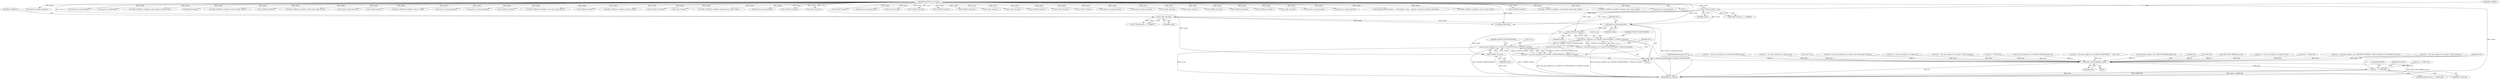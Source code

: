 digraph "0_php_124fb22a13fafa3648e4e15b4f207c7096d8155e@pointer" {
"1001440" [label="(Call,convert_to_string_ex(zvalue))"];
"1001060" [label="(Call,Z_TYPE_P(zvalue))"];
"1001056" [label="(Call,Z_TYPE_P(zvalue))"];
"1000120" [label="(MethodParameterIn,zval *zvalue)"];
"1001449" [label="(Call,Z_STRLEN_P(zvalue))"];
"1001444" [label="(Call,curl_easy_setopt(ch->cp, CURLOPT_POSTFIELDSIZE, Z_STRLEN_P(zvalue)))"];
"1001442" [label="(Call,error = curl_easy_setopt(ch->cp, CURLOPT_POSTFIELDSIZE, Z_STRLEN_P(zvalue)))"];
"1001453" [label="(Call,curl_easy_setopt(ch->cp, CURLOPT_COPYPOSTFIELDS, Z_STRVAL_P(zvalue)))"];
"1001451" [label="(Call,error = curl_easy_setopt(ch->cp, CURLOPT_COPYPOSTFIELDS, Z_STRVAL_P(zvalue)))"];
"1001913" [label="(Call,SAVE_CURL_ERROR(ch, error))"];
"1001917" [label="(Call,error != CURLE_OK)"];
"1001458" [label="(Call,Z_STRVAL_P(zvalue))"];
"1001748" [label="(Call,convert_to_string_ex(zvalue))"];
"1001468" [label="(Call,curl_easy_setopt(ch->cp, CURLOPT_PROGRESSDATA, ch))"];
"1001059" [label="(Call,Z_TYPE_P(zvalue) == IS_OBJECT)"];
"1001441" [label="(Identifier,zvalue)"];
"1001918" [label="(Identifier,error)"];
"1000270" [label="(Call,convert_to_long_ex(zvalue))"];
"1000130" [label="(Call,convert_to_long(zvalue))"];
"1000659" [label="(Call,ZVAL_COPY(&ch->handlers->write_header->stream, zvalue))"];
"1000868" [label="(Call,HASH_OF(zvalue))"];
"1001914" [label="(Identifier,ch)"];
"1000543" [label="(Call,ZVAL_COPY(&ch->handlers->write->stream, zvalue))"];
"1001789" [label="(Call,(void *)ch)"];
"1001055" [label="(Call,Z_TYPE_P(zvalue) == IS_ARRAY)"];
"1000378" [label="(Call,Z_STRVAL_P(zvalue))"];
"1001457" [label="(Identifier,CURLOPT_COPYPOSTFIELDS)"];
"1001651" [label="(Call,ZVAL_COPY(&ch->handlers->write->func_name, zvalue))"];
"1001439" [label="(Block,)"];
"1001062" [label="(Identifier,IS_OBJECT)"];
"1001917" [label="(Call,error != CURLE_OK)"];
"1001688" [label="(Call,convert_to_long_ex(zvalue))"];
"1001919" [label="(Identifier,CURLE_OK)"];
"1001440" [label="(Call,convert_to_string_ex(zvalue))"];
"1000999" [label="(Call,Z_LVAL_P(zvalue))"];
"1000824" [label="(Call,ZVAL_COPY(&ch->handlers->std_err, zvalue))"];
"1000361" [label="(Call,convert_to_string_ex(zvalue))"];
"1000316" [label="(Call,convert_to_string_ex(zvalue))"];
"1000367" [label="(Call,Z_STRVAL_P(zvalue))"];
"1001397" [label="(Call,SAVE_CURL_ERROR(ch, error))"];
"1001573" [label="(Call,ZVAL_COPY(&ch->handlers->read->func_name, zvalue))"];
"1001058" [label="(Identifier,IS_ARRAY)"];
"1000121" [label="(Block,)"];
"1001764" [label="(Call,Z_STRVAL_P(zvalue))"];
"1001913" [label="(Call,SAVE_CURL_ERROR(ch, error))"];
"1001401" [label="(Call,error != CURLE_OK)"];
"1001710" [label="(Call,ZVAL_COPY(&ch->handlers->passwd, zvalue))"];
"1001926" [label="(Identifier,SUCCESS)"];
"1000356" [label="(Call,Z_STRLEN_P(zvalue))"];
"1001452" [label="(Identifier,error)"];
"1001450" [label="(Identifier,zvalue)"];
"1000758" [label="(Call,Z_RES_P(zvalue))"];
"1001893" [label="(Call,ZVAL_COPY(&ch->handlers->fnmatch->func_name, zvalue))"];
"1001451" [label="(Call,error = curl_easy_setopt(ch->cp, CURLOPT_COPYPOSTFIELDS, Z_STRVAL_P(zvalue)))"];
"1001594" [label="(Call,convert_to_long_ex(zvalue))"];
"1001766" [label="(Call,Z_STRLEN_P(zvalue))"];
"1000338" [label="(Call,error = curl_easy_setopt(ch->cp, option, NULL))"];
"1001449" [label="(Call,Z_STRLEN_P(zvalue))"];
"1001597" [label="(Call,Z_LVAL_P(zvalue))"];
"1001078" [label="(Call,HASH_OF(zvalue))"];
"1001459" [label="(Identifier,zvalue)"];
"1001774" [label="(Call,Z_LVAL_P(zvalue))"];
"1001445" [label="(Call,ch->cp)"];
"1000440" [label="(Call,error = CURLE_OK)"];
"1001690" [label="(Call,error = curl_easy_setopt(ch->cp, CURLOPT_POSTREDIR, Z_LVAL_P(zvalue) & CURL_REDIR_POST_ALL))"];
"1001443" [label="(Identifier,error)"];
"1000992" [label="(Call,error = curl_easy_setopt(ch->cp, option, Z_LVAL_P(zvalue)))"];
"1000230" [label="(Call,convert_to_long_ex(zvalue))"];
"1000277" [label="(Call,Z_LVAL_P(zvalue))"];
"1000335" [label="(Call,Z_ISNULL_P(zvalue))"];
"1001442" [label="(Call,error = curl_easy_setopt(ch->cp, CURLOPT_POSTFIELDSIZE, Z_STRLEN_P(zvalue)))"];
"1000380" [label="(Call,Z_STRLEN_P(zvalue))"];
"1001915" [label="(Identifier,error)"];
"1000324" [label="(Call,Z_STRLEN_P(zvalue))"];
"1000266" [label="(Call,Z_LVAL_P(zvalue))"];
"1001684" [label="(Call,Z_LVAL_P(zvalue))"];
"1000118" [label="(MethodParameterIn,php_curl *ch)"];
"1001453" [label="(Call,curl_easy_setopt(ch->cp, CURLOPT_COPYPOSTFIELDS, Z_STRVAL_P(zvalue)))"];
"1001922" [label="(Identifier,FAILURE)"];
"1000369" [label="(Call,Z_STRLEN_P(zvalue))"];
"1000249" [label="(Call,Z_LVAL_P(zvalue))"];
"1000120" [label="(MethodParameterIn,zval *zvalue)"];
"1000398" [label="(Call,Z_TYPE_P(zvalue))"];
"1000348" [label="(Call,convert_to_string_ex(zvalue))"];
"1001057" [label="(Identifier,zvalue)"];
"1001430" [label="(Call,error = curl_easy_setopt(ch->cp, CURLOPT_HTTPPOST, first))"];
"1000958" [label="(Call,error = curl_easy_setopt(ch->cp, option, slist))"];
"1001770" [label="(Call,convert_to_long_ex(zvalue))"];
"1001460" [label="(ControlStructure,break;)"];
"1001056" [label="(Call,Z_TYPE_P(zvalue))"];
"1001698" [label="(Call,Z_LVAL_P(zvalue))"];
"1000982" [label="(Call,Z_LVAL_P(zvalue))"];
"1001916" [label="(ControlStructure,if (error != CURLE_OK))"];
"1000322" [label="(Call,Z_STRVAL_P(zvalue))"];
"1001752" [label="(Call,Z_STRLEN_P(zvalue))"];
"1000354" [label="(Call,Z_STRVAL_P(zvalue))"];
"1000134" [label="(Call,Z_LVAL_P(zvalue))"];
"1001733" [label="(Call,(void *) ch)"];
"1000970" [label="(Call,convert_to_long_ex(zvalue))"];
"1001675" [label="(Call,error = curl_easy_setopt(ch->cp, option, (curl_off_t)Z_LVAL_P(zvalue)))"];
"1000373" [label="(Call,convert_to_string_ex(zvalue))"];
"1000841" [label="(Call,error = curl_easy_setopt(ch->cp, option, fp))"];
"1001061" [label="(Identifier,zvalue)"];
"1001454" [label="(Call,ch->cp)"];
"1000259" [label="(Call,error = curl_easy_setopt(ch->cp, option, Z_LVAL_P(zvalue)))"];
"1000404" [label="(Call,zend_fetch_resource(zvalue, -1, \"File-Handle\", &type, 1, php_file_le_stream(), php_file_le_pstream()))"];
"1001458" [label="(Call,Z_STRVAL_P(zvalue))"];
"1000760" [label="(Call,ZVAL_COPY(&ch->handlers->read->stream, zvalue))"];
"1001927" [label="(MethodReturn,static int)"];
"1001755" [label="(Call,Z_STRVAL_P(zvalue))"];
"1001032" [label="(Call,ZVAL_COPY(&ch->handlers->write_header->func_name, zvalue))"];
"1001523" [label="(Call,ZVAL_COPY(&ch->handlers->progress->func_name, zvalue))"];
"1000123" [label="(Call,error = CURLE_OK)"];
"1001448" [label="(Identifier,CURLOPT_POSTFIELDSIZE)"];
"1001838" [label="(Call,curl_easy_setopt(ch->cp, CURLOPT_FNMATCH_DATA, ch))"];
"1001060" [label="(Call,Z_TYPE_P(zvalue))"];
"1001726" [label="(Call,error = curl_easy_setopt(ch->cp, CURLOPT_PASSWDDATA,     (void *) ch))"];
"1001444" [label="(Call,curl_easy_setopt(ch->cp, CURLOPT_POSTFIELDSIZE, Z_STRLEN_P(zvalue)))"];
"1001673" [label="(Call,convert_to_long_ex(zvalue))"];
"1001440" -> "1001439"  [label="AST: "];
"1001440" -> "1001441"  [label="CFG: "];
"1001441" -> "1001440"  [label="AST: "];
"1001443" -> "1001440"  [label="CFG: "];
"1001440" -> "1001927"  [label="DDG: convert_to_string_ex(zvalue)"];
"1001060" -> "1001440"  [label="DDG: zvalue"];
"1001056" -> "1001440"  [label="DDG: zvalue"];
"1000120" -> "1001440"  [label="DDG: zvalue"];
"1001440" -> "1001449"  [label="DDG: zvalue"];
"1001060" -> "1001059"  [label="AST: "];
"1001060" -> "1001061"  [label="CFG: "];
"1001061" -> "1001060"  [label="AST: "];
"1001062" -> "1001060"  [label="CFG: "];
"1001060" -> "1001059"  [label="DDG: zvalue"];
"1001056" -> "1001060"  [label="DDG: zvalue"];
"1000120" -> "1001060"  [label="DDG: zvalue"];
"1001060" -> "1001078"  [label="DDG: zvalue"];
"1001056" -> "1001055"  [label="AST: "];
"1001056" -> "1001057"  [label="CFG: "];
"1001057" -> "1001056"  [label="AST: "];
"1001058" -> "1001056"  [label="CFG: "];
"1001056" -> "1001055"  [label="DDG: zvalue"];
"1000120" -> "1001056"  [label="DDG: zvalue"];
"1001056" -> "1001078"  [label="DDG: zvalue"];
"1000120" -> "1000117"  [label="AST: "];
"1000120" -> "1001927"  [label="DDG: zvalue"];
"1000120" -> "1000130"  [label="DDG: zvalue"];
"1000120" -> "1000134"  [label="DDG: zvalue"];
"1000120" -> "1000230"  [label="DDG: zvalue"];
"1000120" -> "1000249"  [label="DDG: zvalue"];
"1000120" -> "1000266"  [label="DDG: zvalue"];
"1000120" -> "1000270"  [label="DDG: zvalue"];
"1000120" -> "1000277"  [label="DDG: zvalue"];
"1000120" -> "1000316"  [label="DDG: zvalue"];
"1000120" -> "1000322"  [label="DDG: zvalue"];
"1000120" -> "1000324"  [label="DDG: zvalue"];
"1000120" -> "1000335"  [label="DDG: zvalue"];
"1000120" -> "1000348"  [label="DDG: zvalue"];
"1000120" -> "1000354"  [label="DDG: zvalue"];
"1000120" -> "1000356"  [label="DDG: zvalue"];
"1000120" -> "1000361"  [label="DDG: zvalue"];
"1000120" -> "1000367"  [label="DDG: zvalue"];
"1000120" -> "1000369"  [label="DDG: zvalue"];
"1000120" -> "1000373"  [label="DDG: zvalue"];
"1000120" -> "1000378"  [label="DDG: zvalue"];
"1000120" -> "1000380"  [label="DDG: zvalue"];
"1000120" -> "1000398"  [label="DDG: zvalue"];
"1000120" -> "1000404"  [label="DDG: zvalue"];
"1000120" -> "1000543"  [label="DDG: zvalue"];
"1000120" -> "1000659"  [label="DDG: zvalue"];
"1000120" -> "1000758"  [label="DDG: zvalue"];
"1000120" -> "1000760"  [label="DDG: zvalue"];
"1000120" -> "1000824"  [label="DDG: zvalue"];
"1000120" -> "1000868"  [label="DDG: zvalue"];
"1000120" -> "1000970"  [label="DDG: zvalue"];
"1000120" -> "1000982"  [label="DDG: zvalue"];
"1000120" -> "1000999"  [label="DDG: zvalue"];
"1000120" -> "1001032"  [label="DDG: zvalue"];
"1000120" -> "1001078"  [label="DDG: zvalue"];
"1000120" -> "1001449"  [label="DDG: zvalue"];
"1000120" -> "1001458"  [label="DDG: zvalue"];
"1000120" -> "1001523"  [label="DDG: zvalue"];
"1000120" -> "1001573"  [label="DDG: zvalue"];
"1000120" -> "1001594"  [label="DDG: zvalue"];
"1000120" -> "1001597"  [label="DDG: zvalue"];
"1000120" -> "1001651"  [label="DDG: zvalue"];
"1000120" -> "1001673"  [label="DDG: zvalue"];
"1000120" -> "1001684"  [label="DDG: zvalue"];
"1000120" -> "1001688"  [label="DDG: zvalue"];
"1000120" -> "1001698"  [label="DDG: zvalue"];
"1000120" -> "1001710"  [label="DDG: zvalue"];
"1000120" -> "1001748"  [label="DDG: zvalue"];
"1000120" -> "1001752"  [label="DDG: zvalue"];
"1000120" -> "1001755"  [label="DDG: zvalue"];
"1000120" -> "1001764"  [label="DDG: zvalue"];
"1000120" -> "1001766"  [label="DDG: zvalue"];
"1000120" -> "1001770"  [label="DDG: zvalue"];
"1000120" -> "1001774"  [label="DDG: zvalue"];
"1000120" -> "1001893"  [label="DDG: zvalue"];
"1001449" -> "1001444"  [label="AST: "];
"1001449" -> "1001450"  [label="CFG: "];
"1001450" -> "1001449"  [label="AST: "];
"1001444" -> "1001449"  [label="CFG: "];
"1001449" -> "1001444"  [label="DDG: zvalue"];
"1001449" -> "1001458"  [label="DDG: zvalue"];
"1001444" -> "1001442"  [label="AST: "];
"1001445" -> "1001444"  [label="AST: "];
"1001448" -> "1001444"  [label="AST: "];
"1001442" -> "1001444"  [label="CFG: "];
"1001444" -> "1001927"  [label="DDG: Z_STRLEN_P(zvalue)"];
"1001444" -> "1001927"  [label="DDG: CURLOPT_POSTFIELDSIZE"];
"1001444" -> "1001442"  [label="DDG: ch->cp"];
"1001444" -> "1001442"  [label="DDG: CURLOPT_POSTFIELDSIZE"];
"1001444" -> "1001442"  [label="DDG: Z_STRLEN_P(zvalue)"];
"1001444" -> "1001453"  [label="DDG: ch->cp"];
"1001442" -> "1001439"  [label="AST: "];
"1001443" -> "1001442"  [label="AST: "];
"1001452" -> "1001442"  [label="CFG: "];
"1001442" -> "1001927"  [label="DDG: curl_easy_setopt(ch->cp, CURLOPT_POSTFIELDSIZE, Z_STRLEN_P(zvalue))"];
"1001453" -> "1001451"  [label="AST: "];
"1001453" -> "1001458"  [label="CFG: "];
"1001454" -> "1001453"  [label="AST: "];
"1001457" -> "1001453"  [label="AST: "];
"1001458" -> "1001453"  [label="AST: "];
"1001451" -> "1001453"  [label="CFG: "];
"1001453" -> "1001927"  [label="DDG: CURLOPT_COPYPOSTFIELDS"];
"1001453" -> "1001927"  [label="DDG: Z_STRVAL_P(zvalue)"];
"1001453" -> "1001927"  [label="DDG: ch->cp"];
"1001453" -> "1001451"  [label="DDG: ch->cp"];
"1001453" -> "1001451"  [label="DDG: CURLOPT_COPYPOSTFIELDS"];
"1001453" -> "1001451"  [label="DDG: Z_STRVAL_P(zvalue)"];
"1001458" -> "1001453"  [label="DDG: zvalue"];
"1001451" -> "1001439"  [label="AST: "];
"1001452" -> "1001451"  [label="AST: "];
"1001460" -> "1001451"  [label="CFG: "];
"1001451" -> "1001927"  [label="DDG: curl_easy_setopt(ch->cp, CURLOPT_COPYPOSTFIELDS, Z_STRVAL_P(zvalue))"];
"1001451" -> "1001913"  [label="DDG: error"];
"1001913" -> "1000121"  [label="AST: "];
"1001913" -> "1001915"  [label="CFG: "];
"1001914" -> "1001913"  [label="AST: "];
"1001915" -> "1001913"  [label="AST: "];
"1001918" -> "1001913"  [label="CFG: "];
"1001913" -> "1001927"  [label="DDG: ch"];
"1001913" -> "1001927"  [label="DDG: SAVE_CURL_ERROR(ch, error)"];
"1001838" -> "1001913"  [label="DDG: ch"];
"1001733" -> "1001913"  [label="DDG: ch"];
"1001468" -> "1001913"  [label="DDG: ch"];
"1001789" -> "1001913"  [label="DDG: ch"];
"1001397" -> "1001913"  [label="DDG: ch"];
"1000118" -> "1001913"  [label="DDG: ch"];
"1001690" -> "1001913"  [label="DDG: error"];
"1000992" -> "1001913"  [label="DDG: error"];
"1001726" -> "1001913"  [label="DDG: error"];
"1000841" -> "1001913"  [label="DDG: error"];
"1000440" -> "1001913"  [label="DDG: error"];
"1000958" -> "1001913"  [label="DDG: error"];
"1001675" -> "1001913"  [label="DDG: error"];
"1001430" -> "1001913"  [label="DDG: error"];
"1000123" -> "1001913"  [label="DDG: error"];
"1000259" -> "1001913"  [label="DDG: error"];
"1000338" -> "1001913"  [label="DDG: error"];
"1001913" -> "1001917"  [label="DDG: error"];
"1001917" -> "1001916"  [label="AST: "];
"1001917" -> "1001919"  [label="CFG: "];
"1001918" -> "1001917"  [label="AST: "];
"1001919" -> "1001917"  [label="AST: "];
"1001922" -> "1001917"  [label="CFG: "];
"1001926" -> "1001917"  [label="CFG: "];
"1001917" -> "1001927"  [label="DDG: error"];
"1001917" -> "1001927"  [label="DDG: CURLE_OK"];
"1001917" -> "1001927"  [label="DDG: error != CURLE_OK"];
"1001401" -> "1001917"  [label="DDG: CURLE_OK"];
"1001458" -> "1001459"  [label="CFG: "];
"1001459" -> "1001458"  [label="AST: "];
"1001458" -> "1001927"  [label="DDG: zvalue"];
}
